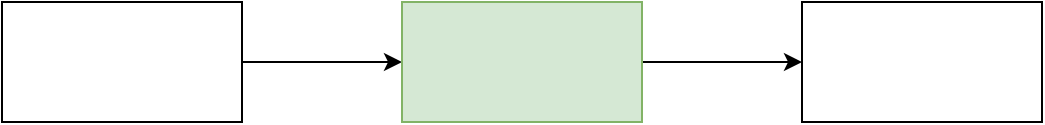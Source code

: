 <mxfile version="20.5.3" type="github">
  <diagram id="ehIHgqeusgkmCqM26tV7" name="第 1 页">
    <mxGraphModel dx="1422" dy="772" grid="1" gridSize="10" guides="1" tooltips="1" connect="1" arrows="1" fold="1" page="1" pageScale="1" pageWidth="827" pageHeight="1169" math="0" shadow="0">
      <root>
        <mxCell id="0" />
        <mxCell id="1" parent="0" />
        <mxCell id="zV39h42OCUl-UivW8Nlo-3" value="" style="edgeStyle=orthogonalEdgeStyle;rounded=0;orthogonalLoop=1;jettySize=auto;html=1;" parent="1" source="zV39h42OCUl-UivW8Nlo-1" target="zV39h42OCUl-UivW8Nlo-2" edge="1">
          <mxGeometry relative="1" as="geometry" />
        </mxCell>
        <mxCell id="zV39h42OCUl-UivW8Nlo-1" value="" style="rounded=0;whiteSpace=wrap;html=1;" parent="1" vertex="1">
          <mxGeometry x="150" y="120" width="120" height="60" as="geometry" />
        </mxCell>
        <mxCell id="M2-apN_4JU5OlPW8WH48-2" value="" style="edgeStyle=orthogonalEdgeStyle;rounded=0;orthogonalLoop=1;jettySize=auto;html=1;" edge="1" parent="1" source="zV39h42OCUl-UivW8Nlo-2" target="M2-apN_4JU5OlPW8WH48-1">
          <mxGeometry relative="1" as="geometry" />
        </mxCell>
        <mxCell id="zV39h42OCUl-UivW8Nlo-2" value="" style="rounded=0;whiteSpace=wrap;html=1;fillColor=#d5e8d4;strokeColor=#82b366;" parent="1" vertex="1">
          <mxGeometry x="350" y="120" width="120" height="60" as="geometry" />
        </mxCell>
        <mxCell id="M2-apN_4JU5OlPW8WH48-1" value="" style="rounded=0;whiteSpace=wrap;html=1;" vertex="1" parent="1">
          <mxGeometry x="550" y="120" width="120" height="60" as="geometry" />
        </mxCell>
      </root>
    </mxGraphModel>
  </diagram>
</mxfile>
